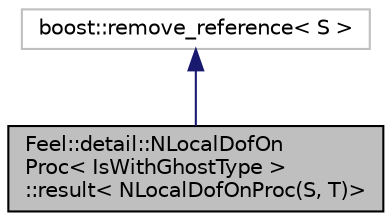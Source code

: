 digraph "Feel::detail::NLocalDofOnProc&lt; IsWithGhostType &gt;::result&lt; NLocalDofOnProc(S, T)&gt;"
{
 // LATEX_PDF_SIZE
  edge [fontname="Helvetica",fontsize="10",labelfontname="Helvetica",labelfontsize="10"];
  node [fontname="Helvetica",fontsize="10",shape=record];
  Node1 [label="Feel::detail::NLocalDofOn\lProc\< IsWithGhostType \>\l::result\< NLocalDofOnProc(S, T)\>",height=0.2,width=0.4,color="black", fillcolor="grey75", style="filled", fontcolor="black",tooltip=" "];
  Node2 -> Node1 [dir="back",color="midnightblue",fontsize="10",style="solid",fontname="Helvetica"];
  Node2 [label="boost::remove_reference\< S \>",height=0.2,width=0.4,color="grey75", fillcolor="white", style="filled",tooltip=" "];
}

